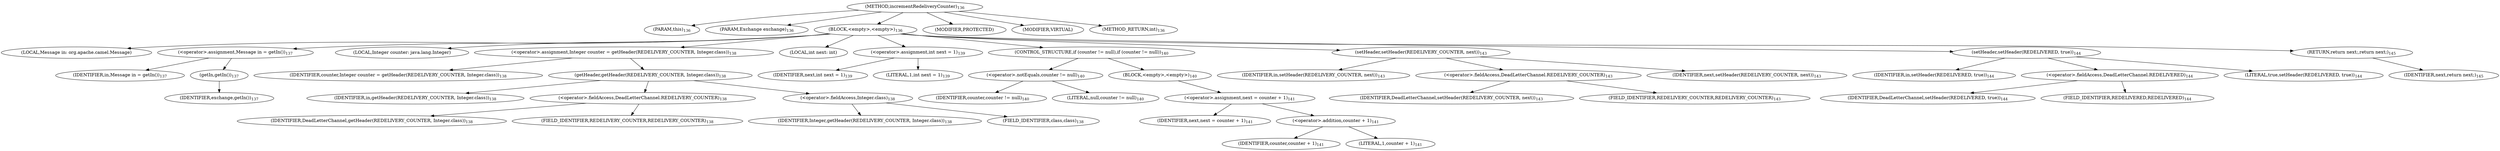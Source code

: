 digraph "incrementRedeliveryCounter" {  
"264" [label = <(METHOD,incrementRedeliveryCounter)<SUB>136</SUB>> ]
"265" [label = <(PARAM,this)<SUB>136</SUB>> ]
"266" [label = <(PARAM,Exchange exchange)<SUB>136</SUB>> ]
"267" [label = <(BLOCK,&lt;empty&gt;,&lt;empty&gt;)<SUB>136</SUB>> ]
"268" [label = <(LOCAL,Message in: org.apache.camel.Message)> ]
"269" [label = <(&lt;operator&gt;.assignment,Message in = getIn())<SUB>137</SUB>> ]
"270" [label = <(IDENTIFIER,in,Message in = getIn())<SUB>137</SUB>> ]
"271" [label = <(getIn,getIn())<SUB>137</SUB>> ]
"272" [label = <(IDENTIFIER,exchange,getIn())<SUB>137</SUB>> ]
"273" [label = <(LOCAL,Integer counter: java.lang.Integer)> ]
"274" [label = <(&lt;operator&gt;.assignment,Integer counter = getHeader(REDELIVERY_COUNTER, Integer.class))<SUB>138</SUB>> ]
"275" [label = <(IDENTIFIER,counter,Integer counter = getHeader(REDELIVERY_COUNTER, Integer.class))<SUB>138</SUB>> ]
"276" [label = <(getHeader,getHeader(REDELIVERY_COUNTER, Integer.class))<SUB>138</SUB>> ]
"277" [label = <(IDENTIFIER,in,getHeader(REDELIVERY_COUNTER, Integer.class))<SUB>138</SUB>> ]
"278" [label = <(&lt;operator&gt;.fieldAccess,DeadLetterChannel.REDELIVERY_COUNTER)<SUB>138</SUB>> ]
"279" [label = <(IDENTIFIER,DeadLetterChannel,getHeader(REDELIVERY_COUNTER, Integer.class))<SUB>138</SUB>> ]
"280" [label = <(FIELD_IDENTIFIER,REDELIVERY_COUNTER,REDELIVERY_COUNTER)<SUB>138</SUB>> ]
"281" [label = <(&lt;operator&gt;.fieldAccess,Integer.class)<SUB>138</SUB>> ]
"282" [label = <(IDENTIFIER,Integer,getHeader(REDELIVERY_COUNTER, Integer.class))<SUB>138</SUB>> ]
"283" [label = <(FIELD_IDENTIFIER,class,class)<SUB>138</SUB>> ]
"284" [label = <(LOCAL,int next: int)> ]
"285" [label = <(&lt;operator&gt;.assignment,int next = 1)<SUB>139</SUB>> ]
"286" [label = <(IDENTIFIER,next,int next = 1)<SUB>139</SUB>> ]
"287" [label = <(LITERAL,1,int next = 1)<SUB>139</SUB>> ]
"288" [label = <(CONTROL_STRUCTURE,if (counter != null),if (counter != null))<SUB>140</SUB>> ]
"289" [label = <(&lt;operator&gt;.notEquals,counter != null)<SUB>140</SUB>> ]
"290" [label = <(IDENTIFIER,counter,counter != null)<SUB>140</SUB>> ]
"291" [label = <(LITERAL,null,counter != null)<SUB>140</SUB>> ]
"292" [label = <(BLOCK,&lt;empty&gt;,&lt;empty&gt;)<SUB>140</SUB>> ]
"293" [label = <(&lt;operator&gt;.assignment,next = counter + 1)<SUB>141</SUB>> ]
"294" [label = <(IDENTIFIER,next,next = counter + 1)<SUB>141</SUB>> ]
"295" [label = <(&lt;operator&gt;.addition,counter + 1)<SUB>141</SUB>> ]
"296" [label = <(IDENTIFIER,counter,counter + 1)<SUB>141</SUB>> ]
"297" [label = <(LITERAL,1,counter + 1)<SUB>141</SUB>> ]
"298" [label = <(setHeader,setHeader(REDELIVERY_COUNTER, next))<SUB>143</SUB>> ]
"299" [label = <(IDENTIFIER,in,setHeader(REDELIVERY_COUNTER, next))<SUB>143</SUB>> ]
"300" [label = <(&lt;operator&gt;.fieldAccess,DeadLetterChannel.REDELIVERY_COUNTER)<SUB>143</SUB>> ]
"301" [label = <(IDENTIFIER,DeadLetterChannel,setHeader(REDELIVERY_COUNTER, next))<SUB>143</SUB>> ]
"302" [label = <(FIELD_IDENTIFIER,REDELIVERY_COUNTER,REDELIVERY_COUNTER)<SUB>143</SUB>> ]
"303" [label = <(IDENTIFIER,next,setHeader(REDELIVERY_COUNTER, next))<SUB>143</SUB>> ]
"304" [label = <(setHeader,setHeader(REDELIVERED, true))<SUB>144</SUB>> ]
"305" [label = <(IDENTIFIER,in,setHeader(REDELIVERED, true))<SUB>144</SUB>> ]
"306" [label = <(&lt;operator&gt;.fieldAccess,DeadLetterChannel.REDELIVERED)<SUB>144</SUB>> ]
"307" [label = <(IDENTIFIER,DeadLetterChannel,setHeader(REDELIVERED, true))<SUB>144</SUB>> ]
"308" [label = <(FIELD_IDENTIFIER,REDELIVERED,REDELIVERED)<SUB>144</SUB>> ]
"309" [label = <(LITERAL,true,setHeader(REDELIVERED, true))<SUB>144</SUB>> ]
"310" [label = <(RETURN,return next;,return next;)<SUB>145</SUB>> ]
"311" [label = <(IDENTIFIER,next,return next;)<SUB>145</SUB>> ]
"312" [label = <(MODIFIER,PROTECTED)> ]
"313" [label = <(MODIFIER,VIRTUAL)> ]
"314" [label = <(METHOD_RETURN,int)<SUB>136</SUB>> ]
  "264" -> "265" 
  "264" -> "266" 
  "264" -> "267" 
  "264" -> "312" 
  "264" -> "313" 
  "264" -> "314" 
  "267" -> "268" 
  "267" -> "269" 
  "267" -> "273" 
  "267" -> "274" 
  "267" -> "284" 
  "267" -> "285" 
  "267" -> "288" 
  "267" -> "298" 
  "267" -> "304" 
  "267" -> "310" 
  "269" -> "270" 
  "269" -> "271" 
  "271" -> "272" 
  "274" -> "275" 
  "274" -> "276" 
  "276" -> "277" 
  "276" -> "278" 
  "276" -> "281" 
  "278" -> "279" 
  "278" -> "280" 
  "281" -> "282" 
  "281" -> "283" 
  "285" -> "286" 
  "285" -> "287" 
  "288" -> "289" 
  "288" -> "292" 
  "289" -> "290" 
  "289" -> "291" 
  "292" -> "293" 
  "293" -> "294" 
  "293" -> "295" 
  "295" -> "296" 
  "295" -> "297" 
  "298" -> "299" 
  "298" -> "300" 
  "298" -> "303" 
  "300" -> "301" 
  "300" -> "302" 
  "304" -> "305" 
  "304" -> "306" 
  "304" -> "309" 
  "306" -> "307" 
  "306" -> "308" 
  "310" -> "311" 
}
